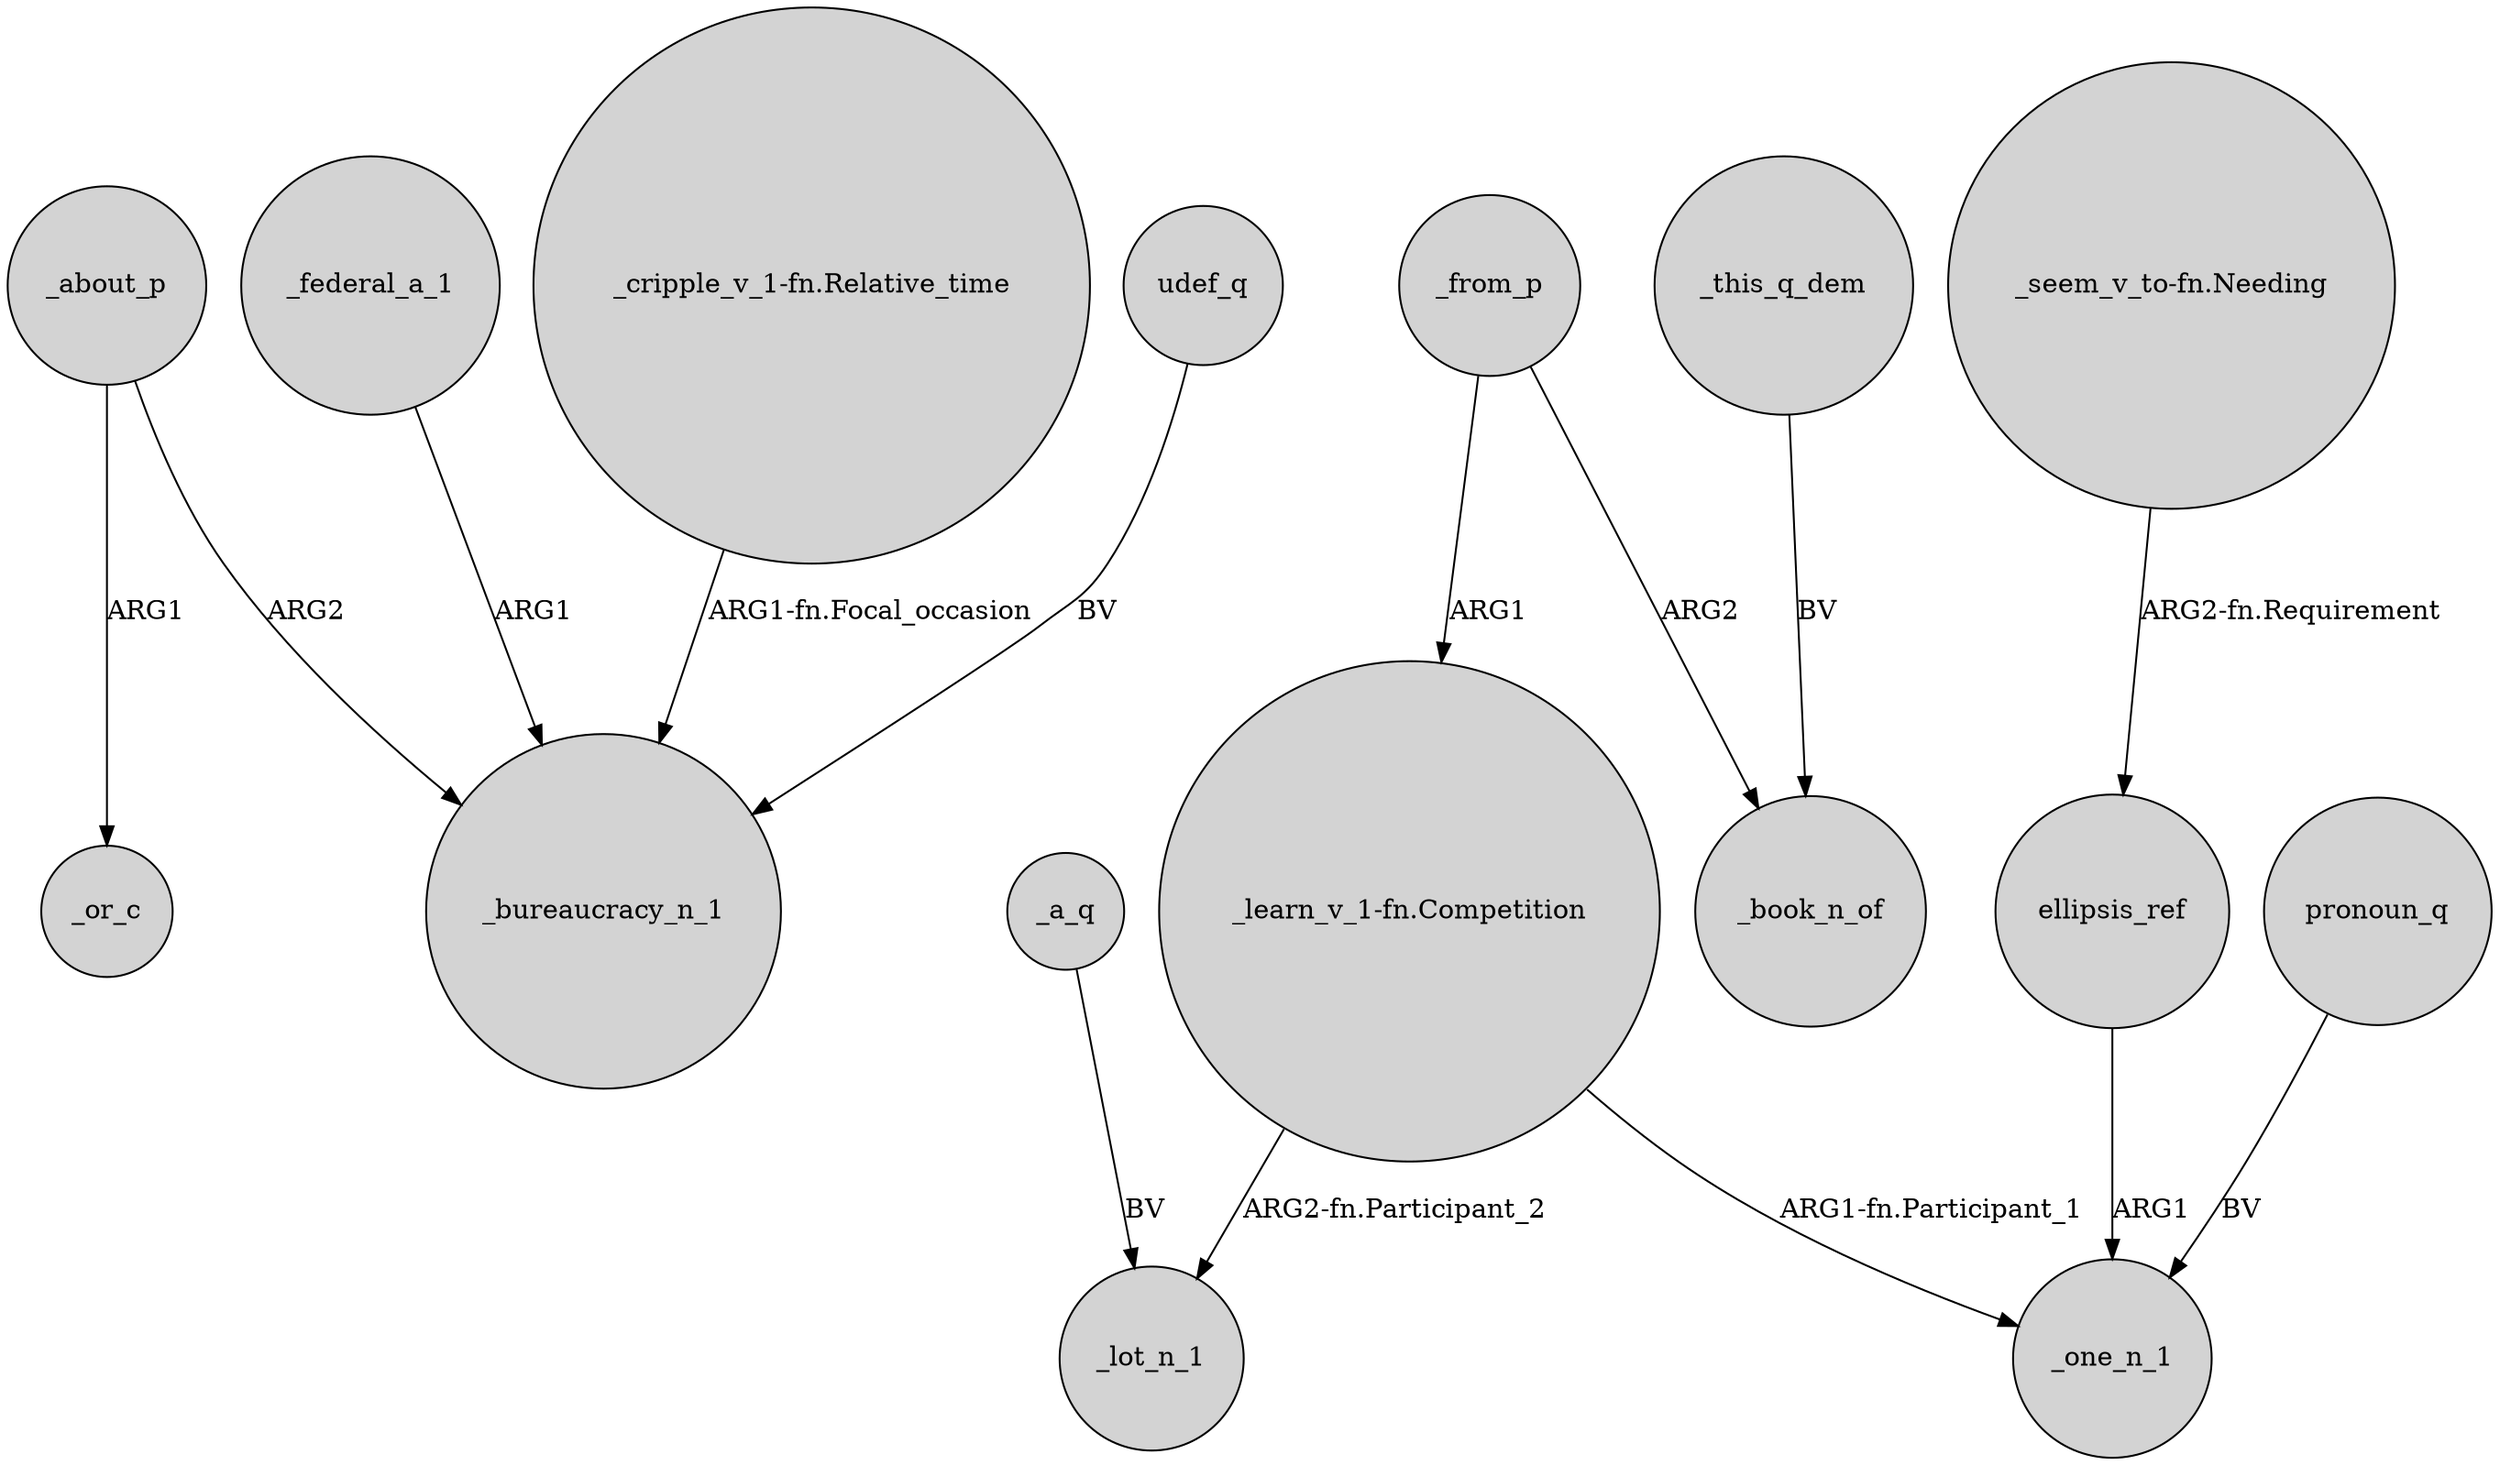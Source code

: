 digraph {
	node [shape=circle style=filled]
	udef_q -> _bureaucracy_n_1 [label=BV]
	"_learn_v_1-fn.Competition" -> _lot_n_1 [label="ARG2-fn.Participant_2"]
	_a_q -> _lot_n_1 [label=BV]
	_about_p -> _or_c [label=ARG1]
	_this_q_dem -> _book_n_of [label=BV]
	_federal_a_1 -> _bureaucracy_n_1 [label=ARG1]
	_about_p -> _bureaucracy_n_1 [label=ARG2]
	"_cripple_v_1-fn.Relative_time" -> _bureaucracy_n_1 [label="ARG1-fn.Focal_occasion"]
	_from_p -> "_learn_v_1-fn.Competition" [label=ARG1]
	"_seem_v_to-fn.Needing" -> ellipsis_ref [label="ARG2-fn.Requirement"]
	ellipsis_ref -> _one_n_1 [label=ARG1]
	"_learn_v_1-fn.Competition" -> _one_n_1 [label="ARG1-fn.Participant_1"]
	_from_p -> _book_n_of [label=ARG2]
	pronoun_q -> _one_n_1 [label=BV]
}

